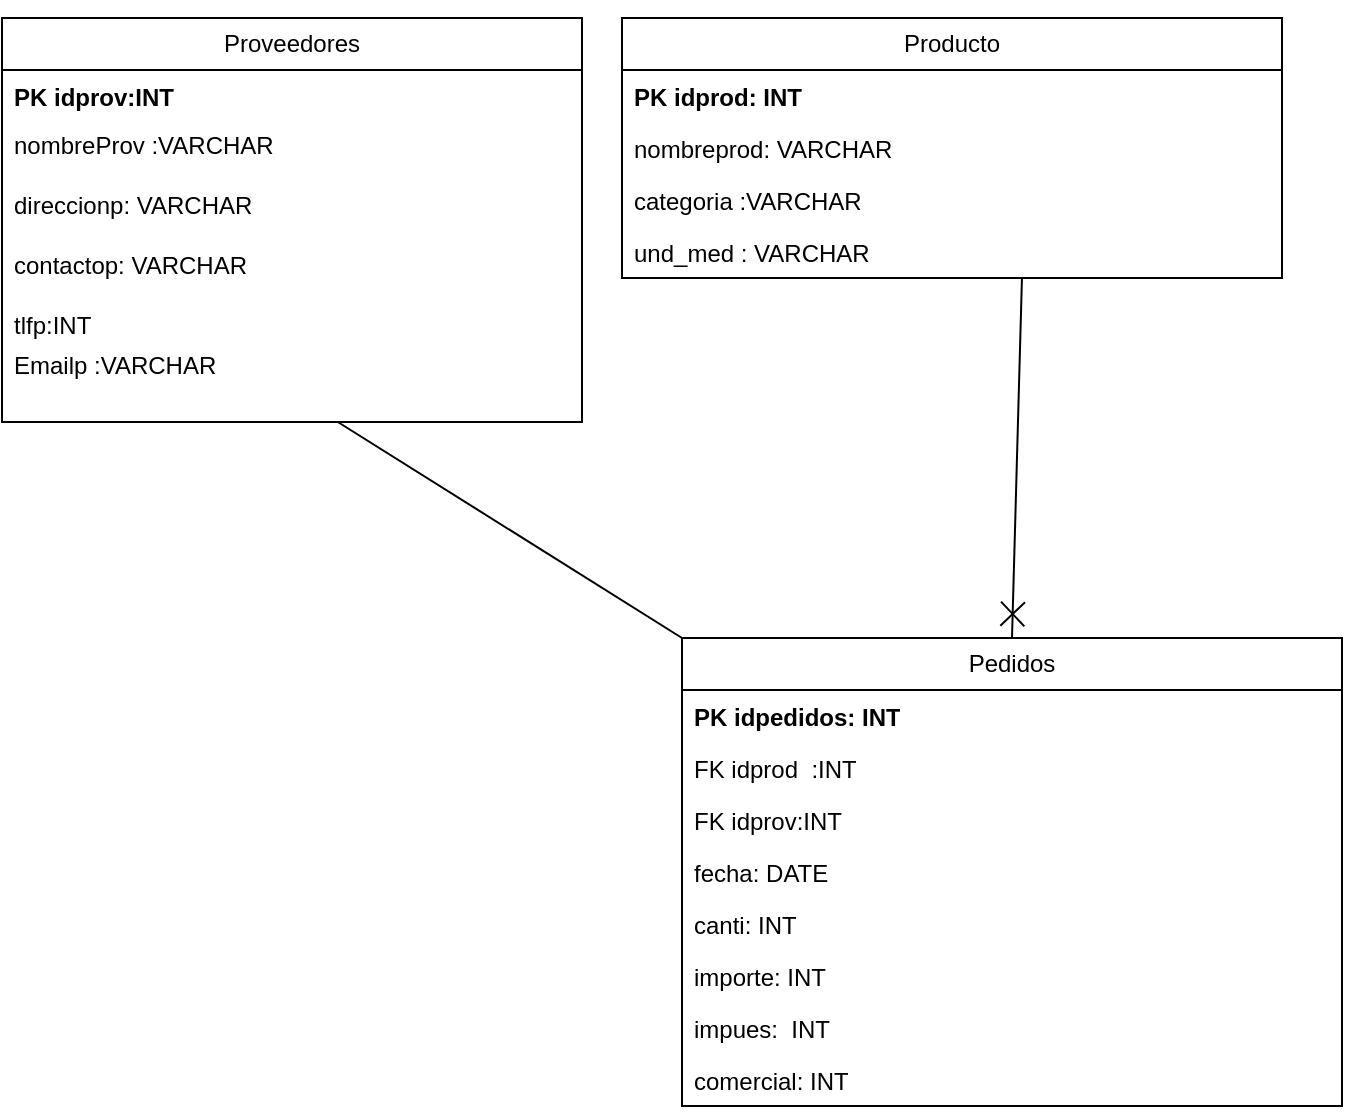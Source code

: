 <mxfile version="24.5.2" type="device">
  <diagram name="Página-1" id="H61mUXuPVjzqazQxDJhM">
    <mxGraphModel dx="1434" dy="726" grid="1" gridSize="10" guides="1" tooltips="1" connect="1" arrows="1" fold="1" page="1" pageScale="1" pageWidth="827" pageHeight="1169" math="0" shadow="0">
      <root>
        <mxCell id="0" />
        <mxCell id="1" parent="0" />
        <mxCell id="CYJVNWtV6nHq_s-5gE0t-1" value="&lt;div&gt;&lt;br&gt;&lt;/div&gt;&lt;div&gt;Proveedores&lt;/div&gt;&lt;div&gt;&lt;br&gt;&lt;/div&gt;" style="swimlane;fontStyle=0;childLayout=stackLayout;horizontal=1;startSize=26;fillColor=none;horizontalStack=0;resizeParent=1;resizeParentMax=0;resizeLast=0;collapsible=1;marginBottom=0;whiteSpace=wrap;html=1;" vertex="1" parent="1">
          <mxGeometry x="10" y="10" width="290" height="202" as="geometry" />
        </mxCell>
        <mxCell id="CYJVNWtV6nHq_s-5gE0t-2" value="&lt;b&gt;PK idprov:INT&lt;/b&gt;" style="text;strokeColor=none;fillColor=none;align=left;verticalAlign=top;spacingLeft=4;spacingRight=4;overflow=hidden;rotatable=0;points=[[0,0.5],[1,0.5]];portConstraint=eastwest;whiteSpace=wrap;html=1;" vertex="1" parent="CYJVNWtV6nHq_s-5gE0t-1">
          <mxGeometry y="26" width="290" height="24" as="geometry" />
        </mxCell>
        <mxCell id="CYJVNWtV6nHq_s-5gE0t-4" value="nombreProv :VARCHAR" style="text;strokeColor=none;fillColor=none;align=left;verticalAlign=top;spacingLeft=4;spacingRight=4;overflow=hidden;rotatable=0;points=[[0,0.5],[1,0.5]];portConstraint=eastwest;whiteSpace=wrap;html=1;" vertex="1" parent="CYJVNWtV6nHq_s-5gE0t-1">
          <mxGeometry y="50" width="290" height="30" as="geometry" />
        </mxCell>
        <mxCell id="CYJVNWtV6nHq_s-5gE0t-6" value="direccionp: VARCHAR " style="text;strokeColor=none;fillColor=none;align=left;verticalAlign=top;spacingLeft=4;spacingRight=4;overflow=hidden;rotatable=0;points=[[0,0.5],[1,0.5]];portConstraint=eastwest;whiteSpace=wrap;html=1;" vertex="1" parent="CYJVNWtV6nHq_s-5gE0t-1">
          <mxGeometry y="80" width="290" height="30" as="geometry" />
        </mxCell>
        <mxCell id="CYJVNWtV6nHq_s-5gE0t-7" value="contactop: VARCHAR" style="text;strokeColor=none;fillColor=none;align=left;verticalAlign=top;spacingLeft=4;spacingRight=4;overflow=hidden;rotatable=0;points=[[0,0.5],[1,0.5]];portConstraint=eastwest;whiteSpace=wrap;html=1;" vertex="1" parent="CYJVNWtV6nHq_s-5gE0t-1">
          <mxGeometry y="110" width="290" height="30" as="geometry" />
        </mxCell>
        <mxCell id="CYJVNWtV6nHq_s-5gE0t-8" value="tlfp:INT" style="text;strokeColor=none;fillColor=none;align=left;verticalAlign=top;spacingLeft=4;spacingRight=4;overflow=hidden;rotatable=0;points=[[0,0.5],[1,0.5]];portConstraint=eastwest;whiteSpace=wrap;html=1;" vertex="1" parent="CYJVNWtV6nHq_s-5gE0t-1">
          <mxGeometry y="140" width="290" height="20" as="geometry" />
        </mxCell>
        <mxCell id="CYJVNWtV6nHq_s-5gE0t-9" value="Emailp :VARCHAR" style="text;strokeColor=none;fillColor=none;align=left;verticalAlign=top;spacingLeft=4;spacingRight=4;overflow=hidden;rotatable=0;points=[[0,0.5],[1,0.5]];portConstraint=eastwest;whiteSpace=wrap;html=1;" vertex="1" parent="CYJVNWtV6nHq_s-5gE0t-1">
          <mxGeometry y="160" width="290" height="42" as="geometry" />
        </mxCell>
        <mxCell id="CYJVNWtV6nHq_s-5gE0t-11" value="Producto" style="swimlane;fontStyle=0;childLayout=stackLayout;horizontal=1;startSize=26;fillColor=none;horizontalStack=0;resizeParent=1;resizeParentMax=0;resizeLast=0;collapsible=1;marginBottom=0;whiteSpace=wrap;html=1;" vertex="1" parent="1">
          <mxGeometry x="320" y="10" width="330" height="130" as="geometry" />
        </mxCell>
        <mxCell id="CYJVNWtV6nHq_s-5gE0t-13" value="&lt;b&gt;PK idprod: INT&lt;/b&gt;" style="text;strokeColor=none;fillColor=none;align=left;verticalAlign=top;spacingLeft=4;spacingRight=4;overflow=hidden;rotatable=0;points=[[0,0.5],[1,0.5]];portConstraint=eastwest;whiteSpace=wrap;html=1;" vertex="1" parent="CYJVNWtV6nHq_s-5gE0t-11">
          <mxGeometry y="26" width="330" height="26" as="geometry" />
        </mxCell>
        <mxCell id="CYJVNWtV6nHq_s-5gE0t-14" value="nombreprod: VARCHAR" style="text;strokeColor=none;fillColor=none;align=left;verticalAlign=top;spacingLeft=4;spacingRight=4;overflow=hidden;rotatable=0;points=[[0,0.5],[1,0.5]];portConstraint=eastwest;whiteSpace=wrap;html=1;" vertex="1" parent="CYJVNWtV6nHq_s-5gE0t-11">
          <mxGeometry y="52" width="330" height="26" as="geometry" />
        </mxCell>
        <mxCell id="CYJVNWtV6nHq_s-5gE0t-15" value="categoria :VARCHAR" style="text;strokeColor=none;fillColor=none;align=left;verticalAlign=top;spacingLeft=4;spacingRight=4;overflow=hidden;rotatable=0;points=[[0,0.5],[1,0.5]];portConstraint=eastwest;whiteSpace=wrap;html=1;" vertex="1" parent="CYJVNWtV6nHq_s-5gE0t-11">
          <mxGeometry y="78" width="330" height="26" as="geometry" />
        </mxCell>
        <mxCell id="CYJVNWtV6nHq_s-5gE0t-16" value="und_med : VARCHAR" style="text;strokeColor=none;fillColor=none;align=left;verticalAlign=top;spacingLeft=4;spacingRight=4;overflow=hidden;rotatable=0;points=[[0,0.5],[1,0.5]];portConstraint=eastwest;whiteSpace=wrap;html=1;" vertex="1" parent="CYJVNWtV6nHq_s-5gE0t-11">
          <mxGeometry y="104" width="330" height="26" as="geometry" />
        </mxCell>
        <mxCell id="CYJVNWtV6nHq_s-5gE0t-17" value="Pedidos" style="swimlane;fontStyle=0;childLayout=stackLayout;horizontal=1;startSize=26;fillColor=none;horizontalStack=0;resizeParent=1;resizeParentMax=0;resizeLast=0;collapsible=1;marginBottom=0;whiteSpace=wrap;html=1;" vertex="1" parent="1">
          <mxGeometry x="350" y="320" width="330" height="234" as="geometry" />
        </mxCell>
        <mxCell id="CYJVNWtV6nHq_s-5gE0t-18" value="&lt;b&gt;PK idpedidos: INT&lt;/b&gt;" style="text;strokeColor=none;fillColor=none;align=left;verticalAlign=top;spacingLeft=4;spacingRight=4;overflow=hidden;rotatable=0;points=[[0,0.5],[1,0.5]];portConstraint=eastwest;whiteSpace=wrap;html=1;" vertex="1" parent="CYJVNWtV6nHq_s-5gE0t-17">
          <mxGeometry y="26" width="330" height="26" as="geometry" />
        </mxCell>
        <mxCell id="CYJVNWtV6nHq_s-5gE0t-19" value="FK idprod&amp;nbsp; :INT" style="text;strokeColor=none;fillColor=none;align=left;verticalAlign=top;spacingLeft=4;spacingRight=4;overflow=hidden;rotatable=0;points=[[0,0.5],[1,0.5]];portConstraint=eastwest;whiteSpace=wrap;html=1;" vertex="1" parent="CYJVNWtV6nHq_s-5gE0t-17">
          <mxGeometry y="52" width="330" height="26" as="geometry" />
        </mxCell>
        <mxCell id="CYJVNWtV6nHq_s-5gE0t-20" value="FK idprov:INT" style="text;strokeColor=none;fillColor=none;align=left;verticalAlign=top;spacingLeft=4;spacingRight=4;overflow=hidden;rotatable=0;points=[[0,0.5],[1,0.5]];portConstraint=eastwest;whiteSpace=wrap;html=1;" vertex="1" parent="CYJVNWtV6nHq_s-5gE0t-17">
          <mxGeometry y="78" width="330" height="26" as="geometry" />
        </mxCell>
        <mxCell id="CYJVNWtV6nHq_s-5gE0t-21" value="fecha: DATE" style="text;strokeColor=none;fillColor=none;align=left;verticalAlign=top;spacingLeft=4;spacingRight=4;overflow=hidden;rotatable=0;points=[[0,0.5],[1,0.5]];portConstraint=eastwest;whiteSpace=wrap;html=1;" vertex="1" parent="CYJVNWtV6nHq_s-5gE0t-17">
          <mxGeometry y="104" width="330" height="26" as="geometry" />
        </mxCell>
        <mxCell id="CYJVNWtV6nHq_s-5gE0t-22" value="&lt;div&gt;canti: INT&lt;br&gt;&lt;/div&gt;" style="text;strokeColor=none;fillColor=none;align=left;verticalAlign=top;spacingLeft=4;spacingRight=4;overflow=hidden;rotatable=0;points=[[0,0.5],[1,0.5]];portConstraint=eastwest;whiteSpace=wrap;html=1;" vertex="1" parent="CYJVNWtV6nHq_s-5gE0t-17">
          <mxGeometry y="130" width="330" height="26" as="geometry" />
        </mxCell>
        <mxCell id="CYJVNWtV6nHq_s-5gE0t-23" value="importe: INT" style="text;strokeColor=none;fillColor=none;align=left;verticalAlign=top;spacingLeft=4;spacingRight=4;overflow=hidden;rotatable=0;points=[[0,0.5],[1,0.5]];portConstraint=eastwest;whiteSpace=wrap;html=1;" vertex="1" parent="CYJVNWtV6nHq_s-5gE0t-17">
          <mxGeometry y="156" width="330" height="26" as="geometry" />
        </mxCell>
        <mxCell id="CYJVNWtV6nHq_s-5gE0t-25" value="&lt;div&gt;impues:&amp;nbsp; INT&lt;/div&gt;&lt;div&gt;&lt;br&gt;&lt;/div&gt;" style="text;strokeColor=none;fillColor=none;align=left;verticalAlign=top;spacingLeft=4;spacingRight=4;overflow=hidden;rotatable=0;points=[[0,0.5],[1,0.5]];portConstraint=eastwest;whiteSpace=wrap;html=1;" vertex="1" parent="CYJVNWtV6nHq_s-5gE0t-17">
          <mxGeometry y="182" width="330" height="26" as="geometry" />
        </mxCell>
        <mxCell id="CYJVNWtV6nHq_s-5gE0t-26" value="comercial: INT" style="text;strokeColor=none;fillColor=none;align=left;verticalAlign=top;spacingLeft=4;spacingRight=4;overflow=hidden;rotatable=0;points=[[0,0.5],[1,0.5]];portConstraint=eastwest;whiteSpace=wrap;html=1;" vertex="1" parent="CYJVNWtV6nHq_s-5gE0t-17">
          <mxGeometry y="208" width="330" height="26" as="geometry" />
        </mxCell>
        <mxCell id="CYJVNWtV6nHq_s-5gE0t-31" value="" style="endArrow=none;startArrow=none;endFill=0;startFill=0;endSize=8;html=1;verticalAlign=bottom;labelBackgroundColor=none;strokeWidth=1;rounded=0;entryX=0;entryY=0;entryDx=0;entryDy=0;exitX=0.579;exitY=1;exitDx=0;exitDy=0;exitPerimeter=0;strokeColor=default;" edge="1" parent="1" source="CYJVNWtV6nHq_s-5gE0t-9" target="CYJVNWtV6nHq_s-5gE0t-17">
          <mxGeometry width="160" relative="1" as="geometry">
            <mxPoint x="200" y="230" as="sourcePoint" />
            <mxPoint x="360" y="230" as="targetPoint" />
          </mxGeometry>
        </mxCell>
        <mxCell id="CYJVNWtV6nHq_s-5gE0t-32" value="" style="endArrow=none;startArrow=cross;endFill=0;startFill=0;endSize=8;startSize=10;html=1;rounded=0;exitX=0.5;exitY=0;exitDx=0;exitDy=0;entryX=0.606;entryY=1;entryDx=0;entryDy=0;entryPerimeter=0;" edge="1" parent="1" source="CYJVNWtV6nHq_s-5gE0t-17" target="CYJVNWtV6nHq_s-5gE0t-16">
          <mxGeometry width="160" relative="1" as="geometry">
            <mxPoint x="435" y="230" as="sourcePoint" />
            <mxPoint x="595" y="230" as="targetPoint" />
          </mxGeometry>
        </mxCell>
      </root>
    </mxGraphModel>
  </diagram>
</mxfile>
